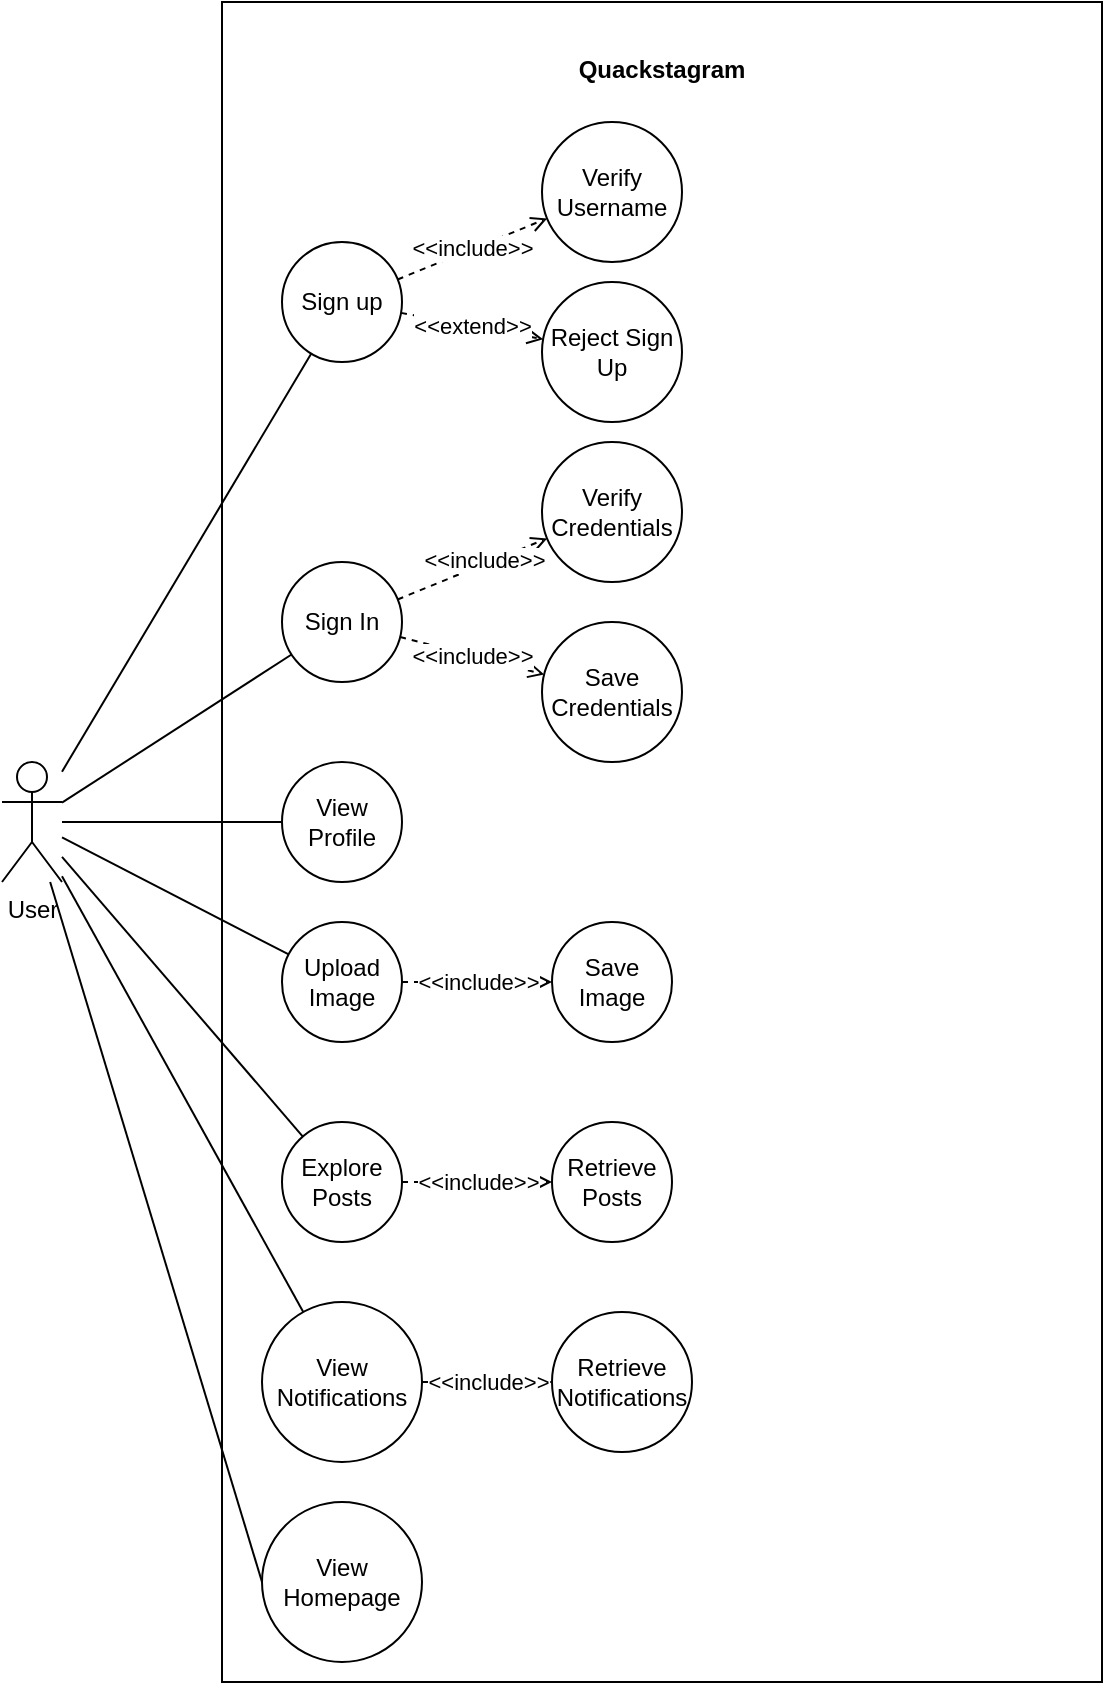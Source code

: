 <mxfile version="20.7.4" type="device"><diagram id="VgTcovRLSc4NRNYi0Lc2" name="Page-1"><mxGraphModel dx="810" dy="469" grid="1" gridSize="10" guides="1" tooltips="1" connect="1" arrows="1" fold="1" page="1" pageScale="1" pageWidth="850" pageHeight="1100" math="0" shadow="0"><root><mxCell id="0"/><mxCell id="1" parent="0"/><mxCell id="hxjZse2CU3R4fSii1Nr0-1" value="&lt;p style=&quot;line-height: 100%;&quot;&gt;&lt;br&gt;&lt;/p&gt;" style="html=1;align=center;" parent="1" vertex="1"><mxGeometry x="280" y="140" width="440" height="840" as="geometry"/></mxCell><mxCell id="hxjZse2CU3R4fSii1Nr0-2" value="Quackstagram" style="text;align=center;fontStyle=1;verticalAlign=middle;spacingLeft=3;spacingRight=3;strokeColor=none;rotatable=0;points=[[0,0.5],[1,0.5]];portConstraint=eastwest;" parent="1" vertex="1"><mxGeometry x="460" y="160" width="80" height="26" as="geometry"/></mxCell><mxCell id="hxjZse2CU3R4fSii1Nr0-21" style="edgeStyle=none;rounded=0;orthogonalLoop=1;jettySize=auto;html=1;endArrow=none;endFill=0;" parent="1" source="hxjZse2CU3R4fSii1Nr0-3" target="hxjZse2CU3R4fSii1Nr0-4" edge="1"><mxGeometry relative="1" as="geometry"/></mxCell><mxCell id="hxjZse2CU3R4fSii1Nr0-22" style="edgeStyle=none;rounded=0;orthogonalLoop=1;jettySize=auto;html=1;endArrow=none;endFill=0;" parent="1" source="hxjZse2CU3R4fSii1Nr0-3" target="hxjZse2CU3R4fSii1Nr0-5" edge="1"><mxGeometry relative="1" as="geometry"/></mxCell><mxCell id="hxjZse2CU3R4fSii1Nr0-23" style="edgeStyle=none;rounded=0;orthogonalLoop=1;jettySize=auto;html=1;endArrow=none;endFill=0;" parent="1" source="hxjZse2CU3R4fSii1Nr0-3" target="hxjZse2CU3R4fSii1Nr0-16" edge="1"><mxGeometry relative="1" as="geometry"/></mxCell><mxCell id="hxjZse2CU3R4fSii1Nr0-25" style="edgeStyle=none;rounded=0;orthogonalLoop=1;jettySize=auto;html=1;endArrow=none;endFill=0;" parent="1" source="hxjZse2CU3R4fSii1Nr0-3" target="hxjZse2CU3R4fSii1Nr0-17" edge="1"><mxGeometry relative="1" as="geometry"/></mxCell><mxCell id="hxjZse2CU3R4fSii1Nr0-26" style="edgeStyle=none;rounded=0;orthogonalLoop=1;jettySize=auto;html=1;endArrow=none;endFill=0;" parent="1" source="hxjZse2CU3R4fSii1Nr0-3" target="hxjZse2CU3R4fSii1Nr0-18" edge="1"><mxGeometry relative="1" as="geometry"/></mxCell><mxCell id="hxjZse2CU3R4fSii1Nr0-27" style="edgeStyle=none;rounded=0;orthogonalLoop=1;jettySize=auto;html=1;endArrow=none;endFill=0;" parent="1" source="hxjZse2CU3R4fSii1Nr0-3" target="hxjZse2CU3R4fSii1Nr0-19" edge="1"><mxGeometry relative="1" as="geometry"/></mxCell><mxCell id="e2Gb8hLciRRNXbfa1iUF-2" style="rounded=0;orthogonalLoop=1;jettySize=auto;html=1;entryX=0;entryY=0.5;entryDx=0;entryDy=0;endArrow=none;endFill=0;" parent="1" source="hxjZse2CU3R4fSii1Nr0-3" target="e2Gb8hLciRRNXbfa1iUF-1" edge="1"><mxGeometry relative="1" as="geometry"/></mxCell><mxCell id="hxjZse2CU3R4fSii1Nr0-3" value="User" style="shape=umlActor;verticalLabelPosition=bottom;verticalAlign=top;html=1;" parent="1" vertex="1"><mxGeometry x="170" y="520" width="30" height="60" as="geometry"/></mxCell><mxCell id="hxjZse2CU3R4fSii1Nr0-7" value="&amp;lt;&amp;lt;include&amp;gt;&amp;gt;" style="rounded=0;orthogonalLoop=1;jettySize=auto;html=1;dashed=1;endArrow=open;endFill=0;" parent="1" source="hxjZse2CU3R4fSii1Nr0-4" target="hxjZse2CU3R4fSii1Nr0-6" edge="1"><mxGeometry relative="1" as="geometry"/></mxCell><mxCell id="hxjZse2CU3R4fSii1Nr0-32" value="&amp;lt;&amp;lt;extend&amp;gt;&amp;gt;" style="edgeStyle=none;rounded=0;orthogonalLoop=1;jettySize=auto;html=1;dashed=1;endArrow=open;endFill=0;" parent="1" source="hxjZse2CU3R4fSii1Nr0-4" target="hxjZse2CU3R4fSii1Nr0-31" edge="1"><mxGeometry relative="1" as="geometry"/></mxCell><mxCell id="hxjZse2CU3R4fSii1Nr0-4" value="Sign up" style="ellipse;whiteSpace=wrap;html=1;" parent="1" vertex="1"><mxGeometry x="310" y="260" width="60" height="60" as="geometry"/></mxCell><mxCell id="hxjZse2CU3R4fSii1Nr0-12" style="rounded=0;orthogonalLoop=1;jettySize=auto;html=1;dashed=1;endArrow=open;endFill=0;" parent="1" source="hxjZse2CU3R4fSii1Nr0-5" target="hxjZse2CU3R4fSii1Nr0-10" edge="1"><mxGeometry relative="1" as="geometry"/></mxCell><mxCell id="hxjZse2CU3R4fSii1Nr0-14" value="&amp;lt;&amp;lt;include&amp;gt;&amp;gt;" style="edgeLabel;html=1;align=center;verticalAlign=middle;resizable=0;points=[];" parent="hxjZse2CU3R4fSii1Nr0-12" vertex="1" connectable="0"><mxGeometry x="0.174" y="2" relative="1" as="geometry"><mxPoint as="offset"/></mxGeometry></mxCell><mxCell id="hxjZse2CU3R4fSii1Nr0-13" value="&amp;lt;&amp;lt;include&amp;gt;&amp;gt;" style="rounded=0;orthogonalLoop=1;jettySize=auto;html=1;dashed=1;endArrow=open;endFill=0;" parent="1" source="hxjZse2CU3R4fSii1Nr0-5" target="hxjZse2CU3R4fSii1Nr0-11" edge="1"><mxGeometry relative="1" as="geometry"/></mxCell><mxCell id="hxjZse2CU3R4fSii1Nr0-5" value="Sign In" style="ellipse;whiteSpace=wrap;html=1;" parent="1" vertex="1"><mxGeometry x="310" y="420" width="60" height="60" as="geometry"/></mxCell><mxCell id="hxjZse2CU3R4fSii1Nr0-6" value="Verify Username" style="ellipse;whiteSpace=wrap;html=1;" parent="1" vertex="1"><mxGeometry x="440" y="200" width="70" height="70" as="geometry"/></mxCell><mxCell id="hxjZse2CU3R4fSii1Nr0-10" value="Verify Credentials" style="ellipse;whiteSpace=wrap;html=1;" parent="1" vertex="1"><mxGeometry x="440" y="360" width="70" height="70" as="geometry"/></mxCell><mxCell id="hxjZse2CU3R4fSii1Nr0-11" value="Save Credentials" style="ellipse;whiteSpace=wrap;html=1;" parent="1" vertex="1"><mxGeometry x="440" y="450" width="70" height="70" as="geometry"/></mxCell><mxCell id="hxjZse2CU3R4fSii1Nr0-16" value="View Profile" style="ellipse;whiteSpace=wrap;html=1;" parent="1" vertex="1"><mxGeometry x="310" y="520" width="60" height="60" as="geometry"/></mxCell><mxCell id="hxjZse2CU3R4fSii1Nr0-29" value="&amp;lt;&amp;lt;include&amp;gt;&amp;gt;" style="edgeStyle=none;rounded=0;orthogonalLoop=1;jettySize=auto;html=1;endArrow=open;endFill=0;dashed=1;" parent="1" source="hxjZse2CU3R4fSii1Nr0-17" target="hxjZse2CU3R4fSii1Nr0-28" edge="1"><mxGeometry relative="1" as="geometry"/></mxCell><mxCell id="hxjZse2CU3R4fSii1Nr0-17" value="Upload Image" style="ellipse;whiteSpace=wrap;html=1;" parent="1" vertex="1"><mxGeometry x="310" y="600" width="60" height="60" as="geometry"/></mxCell><mxCell id="e2Gb8hLciRRNXbfa1iUF-4" value="&amp;lt;&amp;lt;include&amp;gt;&amp;gt;" style="edgeStyle=none;rounded=0;orthogonalLoop=1;jettySize=auto;html=1;endArrow=open;endFill=0;dashed=1;" parent="1" source="hxjZse2CU3R4fSii1Nr0-18" target="e2Gb8hLciRRNXbfa1iUF-3" edge="1"><mxGeometry relative="1" as="geometry"/></mxCell><mxCell id="hxjZse2CU3R4fSii1Nr0-18" value="Explore Posts" style="ellipse;whiteSpace=wrap;html=1;" parent="1" vertex="1"><mxGeometry x="310" y="700" width="60" height="60" as="geometry"/></mxCell><mxCell id="JcVz3b3oN5RcUMptesUy-2" value="&amp;lt;&amp;lt;include&amp;gt;&amp;gt;" style="rounded=0;orthogonalLoop=1;jettySize=auto;html=1;endArrow=open;endFill=0;dashed=1;" edge="1" parent="1" source="hxjZse2CU3R4fSii1Nr0-19" target="JcVz3b3oN5RcUMptesUy-1"><mxGeometry relative="1" as="geometry"/></mxCell><mxCell id="hxjZse2CU3R4fSii1Nr0-19" value="View Notifications" style="ellipse;whiteSpace=wrap;html=1;" parent="1" vertex="1"><mxGeometry x="300" y="790" width="80" height="80" as="geometry"/></mxCell><mxCell id="hxjZse2CU3R4fSii1Nr0-28" value="Save Image" style="ellipse;whiteSpace=wrap;html=1;" parent="1" vertex="1"><mxGeometry x="445" y="600" width="60" height="60" as="geometry"/></mxCell><mxCell id="hxjZse2CU3R4fSii1Nr0-31" value="Reject Sign Up" style="ellipse;whiteSpace=wrap;html=1;" parent="1" vertex="1"><mxGeometry x="440" y="280" width="70" height="70" as="geometry"/></mxCell><mxCell id="e2Gb8hLciRRNXbfa1iUF-1" value="View Homepage" style="ellipse;whiteSpace=wrap;html=1;" parent="1" vertex="1"><mxGeometry x="300" y="890" width="80" height="80" as="geometry"/></mxCell><mxCell id="e2Gb8hLciRRNXbfa1iUF-3" value="Retrieve Posts" style="ellipse;whiteSpace=wrap;html=1;" parent="1" vertex="1"><mxGeometry x="445" y="700" width="60" height="60" as="geometry"/></mxCell><mxCell id="JcVz3b3oN5RcUMptesUy-1" value="Retrieve Notifications" style="ellipse;whiteSpace=wrap;html=1;" vertex="1" parent="1"><mxGeometry x="445" y="795" width="70" height="70" as="geometry"/></mxCell></root></mxGraphModel></diagram></mxfile>